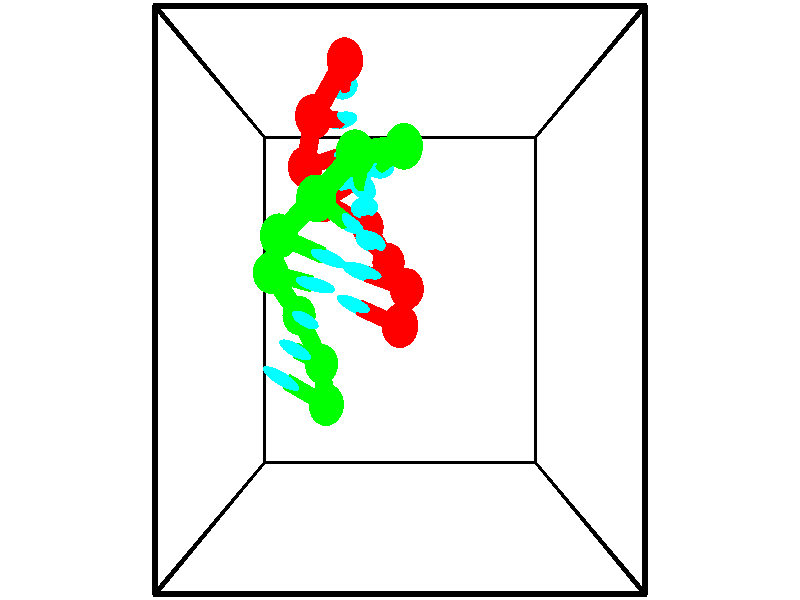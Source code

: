 // switches for output
#declare DRAW_BASES = 1; // possible values are 0, 1; only relevant for DNA ribbons
#declare DRAW_BASES_TYPE = 3; // possible values are 1, 2, 3; only relevant for DNA ribbons
#declare DRAW_FOG = 0; // set to 1 to enable fog

#include "colors.inc"

#include "transforms.inc"
background { rgb <1, 1, 1>}

#default {
   normal{
       ripples 0.25
       frequency 0.20
       turbulence 0.2
       lambda 5
   }
	finish {
		phong 0.1
		phong_size 40.
	}
}

// original window dimensions: 1024x640


// camera settings

camera {
	sky <-0, 1, 0>
	up <-0, 1, 0>
	right 1.6 * <1, 0, 0>
	location <2.5, 2.5, 11.1562>
	look_at <2.5, 2.5, 2.5>
	direction <0, 0, -8.6562>
	angle 67.0682
}


# declare cpy_camera_pos = <2.5, 2.5, 11.1562>;
# if (DRAW_FOG = 1)
fog {
	fog_type 2
	up vnormalize(cpy_camera_pos)
	color rgbt<1,1,1,0.3>
	distance 1e-5
	fog_alt 3e-3
	fog_offset 4
}
# end


// LIGHTS

# declare lum = 6;
global_settings {
	ambient_light rgb lum * <0.05, 0.05, 0.05>
	max_trace_level 15
}# declare cpy_direct_light_amount = 0.25;
light_source
{	1000 * <-1, -1, 1>,
	rgb lum * cpy_direct_light_amount
	parallel
}

light_source
{	1000 * <1, 1, -1>,
	rgb lum * cpy_direct_light_amount
	parallel
}

// strand 0

// nucleotide -1

// particle -1
sphere {
	<1.738419, 5.264497, 2.800730> 0.250000
	pigment { color rgbt <1,0,0,0> }
	no_shadow
}
cylinder {
	<1.697948, 5.200981, 2.407885>,  <1.673666, 5.162872, 2.172177>, 0.100000
	pigment { color rgbt <1,0,0,0> }
	no_shadow
}
cylinder {
	<1.697948, 5.200981, 2.407885>,  <1.738419, 5.264497, 2.800730>, 0.100000
	pigment { color rgbt <1,0,0,0> }
	no_shadow
}

// particle -1
sphere {
	<1.697948, 5.200981, 2.407885> 0.100000
	pigment { color rgbt <1,0,0,0> }
	no_shadow
}
sphere {
	0, 1
	scale<0.080000,0.200000,0.300000>
	matrix <0.185844, -0.972820, 0.138141,
		-0.977356, -0.168543, 0.127937,
		-0.101177, -0.158790, -0.982115,
		1.667595, 5.153344, 2.113250>
	pigment { color rgbt <0,1,1,0> }
	no_shadow
}
cylinder {
	<1.311565, 4.596174, 2.863588>,  <1.738419, 5.264497, 2.800730>, 0.130000
	pigment { color rgbt <1,0,0,0> }
	no_shadow
}

// nucleotide -1

// particle -1
sphere {
	<1.311565, 4.596174, 2.863588> 0.250000
	pigment { color rgbt <1,0,0,0> }
	no_shadow
}
cylinder {
	<1.501263, 4.659000, 2.517080>,  <1.615081, 4.696696, 2.309176>, 0.100000
	pigment { color rgbt <1,0,0,0> }
	no_shadow
}
cylinder {
	<1.501263, 4.659000, 2.517080>,  <1.311565, 4.596174, 2.863588>, 0.100000
	pigment { color rgbt <1,0,0,0> }
	no_shadow
}

// particle -1
sphere {
	<1.501263, 4.659000, 2.517080> 0.100000
	pigment { color rgbt <1,0,0,0> }
	no_shadow
}
sphere {
	0, 1
	scale<0.080000,0.200000,0.300000>
	matrix <0.304506, -0.952492, -0.005995,
		-0.826056, -0.260941, -0.499541,
		0.474245, 0.157065, -0.866269,
		1.643536, 4.706120, 2.257200>
	pigment { color rgbt <0,1,1,0> }
	no_shadow
}
cylinder {
	<1.107128, 4.123170, 2.292862>,  <1.311565, 4.596174, 2.863588>, 0.130000
	pigment { color rgbt <1,0,0,0> }
	no_shadow
}

// nucleotide -1

// particle -1
sphere {
	<1.107128, 4.123170, 2.292862> 0.250000
	pigment { color rgbt <1,0,0,0> }
	no_shadow
}
cylinder {
	<1.486889, 4.239716, 2.245968>,  <1.714745, 4.309643, 2.217831>, 0.100000
	pigment { color rgbt <1,0,0,0> }
	no_shadow
}
cylinder {
	<1.486889, 4.239716, 2.245968>,  <1.107128, 4.123170, 2.292862>, 0.100000
	pigment { color rgbt <1,0,0,0> }
	no_shadow
}

// particle -1
sphere {
	<1.486889, 4.239716, 2.245968> 0.100000
	pigment { color rgbt <1,0,0,0> }
	no_shadow
}
sphere {
	0, 1
	scale<0.080000,0.200000,0.300000>
	matrix <0.295168, -0.955309, 0.016128,
		-0.107298, -0.049916, -0.992973,
		0.949401, 0.291363, -0.117237,
		1.771709, 4.327125, 2.210797>
	pigment { color rgbt <0,1,1,0> }
	no_shadow
}
cylinder {
	<1.302721, 3.764187, 1.735898>,  <1.107128, 4.123170, 2.292862>, 0.130000
	pigment { color rgbt <1,0,0,0> }
	no_shadow
}

// nucleotide -1

// particle -1
sphere {
	<1.302721, 3.764187, 1.735898> 0.250000
	pigment { color rgbt <1,0,0,0> }
	no_shadow
}
cylinder {
	<1.600872, 3.880852, 1.975679>,  <1.779763, 3.950850, 2.119548>, 0.100000
	pigment { color rgbt <1,0,0,0> }
	no_shadow
}
cylinder {
	<1.600872, 3.880852, 1.975679>,  <1.302721, 3.764187, 1.735898>, 0.100000
	pigment { color rgbt <1,0,0,0> }
	no_shadow
}

// particle -1
sphere {
	<1.600872, 3.880852, 1.975679> 0.100000
	pigment { color rgbt <1,0,0,0> }
	no_shadow
}
sphere {
	0, 1
	scale<0.080000,0.200000,0.300000>
	matrix <0.215097, -0.956342, 0.197847,
		0.630988, -0.018530, -0.775572,
		0.745378, 0.291662, 0.599454,
		1.824485, 3.968350, 2.155516>
	pigment { color rgbt <0,1,1,0> }
	no_shadow
}
cylinder {
	<1.988646, 3.467917, 1.565099>,  <1.302721, 3.764187, 1.735898>, 0.130000
	pigment { color rgbt <1,0,0,0> }
	no_shadow
}

// nucleotide -1

// particle -1
sphere {
	<1.988646, 3.467917, 1.565099> 0.250000
	pigment { color rgbt <1,0,0,0> }
	no_shadow
}
cylinder {
	<1.981434, 3.561783, 1.953863>,  <1.977107, 3.618103, 2.187121>, 0.100000
	pigment { color rgbt <1,0,0,0> }
	no_shadow
}
cylinder {
	<1.981434, 3.561783, 1.953863>,  <1.988646, 3.467917, 1.565099>, 0.100000
	pigment { color rgbt <1,0,0,0> }
	no_shadow
}

// particle -1
sphere {
	<1.981434, 3.561783, 1.953863> 0.100000
	pigment { color rgbt <1,0,0,0> }
	no_shadow
}
sphere {
	0, 1
	scale<0.080000,0.200000,0.300000>
	matrix <0.122276, -0.964253, 0.235085,
		0.992332, 0.123080, -0.011308,
		-0.018030, 0.234665, 0.971909,
		1.976025, 3.632182, 2.245436>
	pigment { color rgbt <0,1,1,0> }
	no_shadow
}
cylinder {
	<2.322038, 2.985094, 1.783044>,  <1.988646, 3.467917, 1.565099>, 0.130000
	pigment { color rgbt <1,0,0,0> }
	no_shadow
}

// nucleotide -1

// particle -1
sphere {
	<2.322038, 2.985094, 1.783044> 0.250000
	pigment { color rgbt <1,0,0,0> }
	no_shadow
}
cylinder {
	<2.180733, 3.109482, 2.135975>,  <2.095949, 3.184114, 2.347734>, 0.100000
	pigment { color rgbt <1,0,0,0> }
	no_shadow
}
cylinder {
	<2.180733, 3.109482, 2.135975>,  <2.322038, 2.985094, 1.783044>, 0.100000
	pigment { color rgbt <1,0,0,0> }
	no_shadow
}

// particle -1
sphere {
	<2.180733, 3.109482, 2.135975> 0.100000
	pigment { color rgbt <1,0,0,0> }
	no_shadow
}
sphere {
	0, 1
	scale<0.080000,0.200000,0.300000>
	matrix <-0.070777, -0.949319, 0.306242,
		0.932843, 0.045736, 0.357370,
		-0.353264, 0.310969, 0.882328,
		2.074754, 3.202772, 2.400673>
	pigment { color rgbt <0,1,1,0> }
	no_shadow
}
cylinder {
	<2.599146, 2.637242, 2.309127>,  <2.322038, 2.985094, 1.783044>, 0.130000
	pigment { color rgbt <1,0,0,0> }
	no_shadow
}

// nucleotide -1

// particle -1
sphere {
	<2.599146, 2.637242, 2.309127> 0.250000
	pigment { color rgbt <1,0,0,0> }
	no_shadow
}
cylinder {
	<2.236073, 2.746891, 2.436230>,  <2.018229, 2.812680, 2.512491>, 0.100000
	pigment { color rgbt <1,0,0,0> }
	no_shadow
}
cylinder {
	<2.236073, 2.746891, 2.436230>,  <2.599146, 2.637242, 2.309127>, 0.100000
	pigment { color rgbt <1,0,0,0> }
	no_shadow
}

// particle -1
sphere {
	<2.236073, 2.746891, 2.436230> 0.100000
	pigment { color rgbt <1,0,0,0> }
	no_shadow
}
sphere {
	0, 1
	scale<0.080000,0.200000,0.300000>
	matrix <-0.196552, -0.946690, 0.255235,
		0.370782, 0.169217, 0.913174,
		-0.907683, 0.274122, 0.317756,
		1.963768, 2.829128, 2.531556>
	pigment { color rgbt <0,1,1,0> }
	no_shadow
}
cylinder {
	<2.498436, 2.206790, 2.941433>,  <2.599146, 2.637242, 2.309127>, 0.130000
	pigment { color rgbt <1,0,0,0> }
	no_shadow
}

// nucleotide -1

// particle -1
sphere {
	<2.498436, 2.206790, 2.941433> 0.250000
	pigment { color rgbt <1,0,0,0> }
	no_shadow
}
cylinder {
	<2.144676, 2.334126, 2.804907>,  <1.932420, 2.410527, 2.722991>, 0.100000
	pigment { color rgbt <1,0,0,0> }
	no_shadow
}
cylinder {
	<2.144676, 2.334126, 2.804907>,  <2.498436, 2.206790, 2.941433>, 0.100000
	pigment { color rgbt <1,0,0,0> }
	no_shadow
}

// particle -1
sphere {
	<2.144676, 2.334126, 2.804907> 0.100000
	pigment { color rgbt <1,0,0,0> }
	no_shadow
}
sphere {
	0, 1
	scale<0.080000,0.200000,0.300000>
	matrix <-0.397929, -0.896457, 0.194984,
		-0.243902, 0.308262, 0.919503,
		-0.884401, 0.318340, -0.341314,
		1.879356, 2.429627, 2.702513>
	pigment { color rgbt <0,1,1,0> }
	no_shadow
}
// strand 1

// nucleotide -1

// particle -1
sphere {
	<1.442862, 1.247174, 2.495731> 0.250000
	pigment { color rgbt <0,1,0,0> }
	no_shadow
}
cylinder {
	<1.093102, 1.430218, 2.560249>,  <0.883245, 1.540044, 2.598961>, 0.100000
	pigment { color rgbt <0,1,0,0> }
	no_shadow
}
cylinder {
	<1.093102, 1.430218, 2.560249>,  <1.442862, 1.247174, 2.495731>, 0.100000
	pigment { color rgbt <0,1,0,0> }
	no_shadow
}

// particle -1
sphere {
	<1.093102, 1.430218, 2.560249> 0.100000
	pigment { color rgbt <0,1,0,0> }
	no_shadow
}
sphere {
	0, 1
	scale<0.080000,0.200000,0.300000>
	matrix <0.439633, 0.887872, -0.135672,
		-0.205296, -0.047720, -0.977536,
		-0.874401, 0.457609, 0.161297,
		0.830781, 1.567501, 2.608638>
	pigment { color rgbt <0,1,1,0> }
	no_shadow
}
cylinder {
	<1.308826, 1.689930, 1.987258>,  <1.442862, 1.247174, 2.495731>, 0.130000
	pigment { color rgbt <0,1,0,0> }
	no_shadow
}

// nucleotide -1

// particle -1
sphere {
	<1.308826, 1.689930, 1.987258> 0.250000
	pigment { color rgbt <0,1,0,0> }
	no_shadow
}
cylinder {
	<1.140457, 1.814114, 2.328184>,  <1.039436, 1.888624, 2.532740>, 0.100000
	pigment { color rgbt <0,1,0,0> }
	no_shadow
}
cylinder {
	<1.140457, 1.814114, 2.328184>,  <1.308826, 1.689930, 1.987258>, 0.100000
	pigment { color rgbt <0,1,0,0> }
	no_shadow
}

// particle -1
sphere {
	<1.140457, 1.814114, 2.328184> 0.100000
	pigment { color rgbt <0,1,0,0> }
	no_shadow
}
sphere {
	0, 1
	scale<0.080000,0.200000,0.300000>
	matrix <0.414882, 0.901459, -0.123467,
		-0.806658, 0.301640, -0.508248,
		-0.420922, 0.310459, 0.852314,
		1.014180, 1.907251, 2.583879>
	pigment { color rgbt <0,1,1,0> }
	no_shadow
}
cylinder {
	<0.956724, 2.301384, 1.921711>,  <1.308826, 1.689930, 1.987258>, 0.130000
	pigment { color rgbt <0,1,0,0> }
	no_shadow
}

// nucleotide -1

// particle -1
sphere {
	<0.956724, 2.301384, 1.921711> 0.250000
	pigment { color rgbt <0,1,0,0> }
	no_shadow
}
cylinder {
	<1.070618, 2.279949, 2.304554>,  <1.138954, 2.267088, 2.534260>, 0.100000
	pigment { color rgbt <0,1,0,0> }
	no_shadow
}
cylinder {
	<1.070618, 2.279949, 2.304554>,  <0.956724, 2.301384, 1.921711>, 0.100000
	pigment { color rgbt <0,1,0,0> }
	no_shadow
}

// particle -1
sphere {
	<1.070618, 2.279949, 2.304554> 0.100000
	pigment { color rgbt <0,1,0,0> }
	no_shadow
}
sphere {
	0, 1
	scale<0.080000,0.200000,0.300000>
	matrix <0.412547, 0.908095, -0.071889,
		-0.865292, 0.415321, 0.280673,
		0.284735, -0.053586, 0.957107,
		1.156038, 2.263873, 2.591686>
	pigment { color rgbt <0,1,1,0> }
	no_shadow
}
cylinder {
	<0.640126, 2.824017, 2.470202>,  <0.956724, 2.301384, 1.921711>, 0.130000
	pigment { color rgbt <0,1,0,0> }
	no_shadow
}

// nucleotide -1

// particle -1
sphere {
	<0.640126, 2.824017, 2.470202> 0.250000
	pigment { color rgbt <0,1,0,0> }
	no_shadow
}
cylinder {
	<1.018593, 2.741577, 2.570036>,  <1.245673, 2.692114, 2.629936>, 0.100000
	pigment { color rgbt <0,1,0,0> }
	no_shadow
}
cylinder {
	<1.018593, 2.741577, 2.570036>,  <0.640126, 2.824017, 2.470202>, 0.100000
	pigment { color rgbt <0,1,0,0> }
	no_shadow
}

// particle -1
sphere {
	<1.018593, 2.741577, 2.570036> 0.100000
	pigment { color rgbt <0,1,0,0> }
	no_shadow
}
sphere {
	0, 1
	scale<0.080000,0.200000,0.300000>
	matrix <0.219802, 0.975142, -0.028024,
		-0.237605, 0.081375, 0.967947,
		0.946166, -0.206098, 0.249585,
		1.302443, 2.679748, 2.644912>
	pigment { color rgbt <0,1,1,0> }
	no_shadow
}
cylinder {
	<0.876071, 3.216693, 3.050077>,  <0.640126, 2.824017, 2.470202>, 0.130000
	pigment { color rgbt <0,1,0,0> }
	no_shadow
}

// nucleotide -1

// particle -1
sphere {
	<0.876071, 3.216693, 3.050077> 0.250000
	pigment { color rgbt <0,1,0,0> }
	no_shadow
}
cylinder {
	<1.224358, 3.091362, 2.898457>,  <1.433329, 3.016163, 2.807484>, 0.100000
	pigment { color rgbt <0,1,0,0> }
	no_shadow
}
cylinder {
	<1.224358, 3.091362, 2.898457>,  <0.876071, 3.216693, 3.050077>, 0.100000
	pigment { color rgbt <0,1,0,0> }
	no_shadow
}

// particle -1
sphere {
	<1.224358, 3.091362, 2.898457> 0.100000
	pigment { color rgbt <0,1,0,0> }
	no_shadow
}
sphere {
	0, 1
	scale<0.080000,0.200000,0.300000>
	matrix <0.384461, 0.914313, 0.127363,
		0.306666, -0.256627, 0.916569,
		0.870715, -0.313328, -0.379052,
		1.485572, 2.997364, 2.784741>
	pigment { color rgbt <0,1,1,0> }
	no_shadow
}
cylinder {
	<1.434671, 3.575350, 3.485756>,  <0.876071, 3.216693, 3.050077>, 0.130000
	pigment { color rgbt <0,1,0,0> }
	no_shadow
}

// nucleotide -1

// particle -1
sphere {
	<1.434671, 3.575350, 3.485756> 0.250000
	pigment { color rgbt <0,1,0,0> }
	no_shadow
}
cylinder {
	<1.629967, 3.464615, 3.154701>,  <1.747144, 3.398174, 2.956069>, 0.100000
	pigment { color rgbt <0,1,0,0> }
	no_shadow
}
cylinder {
	<1.629967, 3.464615, 3.154701>,  <1.434671, 3.575350, 3.485756>, 0.100000
	pigment { color rgbt <0,1,0,0> }
	no_shadow
}

// particle -1
sphere {
	<1.629967, 3.464615, 3.154701> 0.100000
	pigment { color rgbt <0,1,0,0> }
	no_shadow
}
sphere {
	0, 1
	scale<0.080000,0.200000,0.300000>
	matrix <0.305136, 0.942648, -0.135303,
		0.817627, -0.186481, 0.544712,
		0.488240, -0.276838, -0.827637,
		1.776439, 3.381563, 2.906410>
	pigment { color rgbt <0,1,1,0> }
	no_shadow
}
cylinder {
	<1.934899, 4.049575, 3.488495>,  <1.434671, 3.575350, 3.485756>, 0.130000
	pigment { color rgbt <0,1,0,0> }
	no_shadow
}

// nucleotide -1

// particle -1
sphere {
	<1.934899, 4.049575, 3.488495> 0.250000
	pigment { color rgbt <0,1,0,0> }
	no_shadow
}
cylinder {
	<1.958092, 3.912239, 3.113527>,  <1.972008, 3.829838, 2.888546>, 0.100000
	pigment { color rgbt <0,1,0,0> }
	no_shadow
}
cylinder {
	<1.958092, 3.912239, 3.113527>,  <1.934899, 4.049575, 3.488495>, 0.100000
	pigment { color rgbt <0,1,0,0> }
	no_shadow
}

// particle -1
sphere {
	<1.958092, 3.912239, 3.113527> 0.100000
	pigment { color rgbt <0,1,0,0> }
	no_shadow
}
sphere {
	0, 1
	scale<0.080000,0.200000,0.300000>
	matrix <0.330094, 0.892778, -0.306571,
		0.942166, -0.291661, 0.165099,
		0.057982, -0.343339, -0.937420,
		1.975486, 3.809237, 2.832301>
	pigment { color rgbt <0,1,1,0> }
	no_shadow
}
cylinder {
	<2.550973, 4.179987, 3.234657>,  <1.934899, 4.049575, 3.488495>, 0.130000
	pigment { color rgbt <0,1,0,0> }
	no_shadow
}

// nucleotide -1

// particle -1
sphere {
	<2.550973, 4.179987, 3.234657> 0.250000
	pigment { color rgbt <0,1,0,0> }
	no_shadow
}
cylinder {
	<2.351868, 4.121117, 2.892763>,  <2.232404, 4.085794, 2.687627>, 0.100000
	pigment { color rgbt <0,1,0,0> }
	no_shadow
}
cylinder {
	<2.351868, 4.121117, 2.892763>,  <2.550973, 4.179987, 3.234657>, 0.100000
	pigment { color rgbt <0,1,0,0> }
	no_shadow
}

// particle -1
sphere {
	<2.351868, 4.121117, 2.892763> 0.100000
	pigment { color rgbt <0,1,0,0> }
	no_shadow
}
sphere {
	0, 1
	scale<0.080000,0.200000,0.300000>
	matrix <0.319191, 0.885246, -0.338316,
		0.806441, -0.441224, -0.393666,
		-0.497764, -0.147177, -0.854734,
		2.202538, 4.076963, 2.636343>
	pigment { color rgbt <0,1,1,0> }
	no_shadow
}
// box output
cylinder {
	<0.000000, 0.000000, 0.000000>,  <5.000000, 0.000000, 0.000000>, 0.025000
	pigment { color rgbt <0,0,0,0> }
	no_shadow
}
cylinder {
	<0.000000, 0.000000, 0.000000>,  <0.000000, 5.000000, 0.000000>, 0.025000
	pigment { color rgbt <0,0,0,0> }
	no_shadow
}
cylinder {
	<0.000000, 0.000000, 0.000000>,  <0.000000, 0.000000, 5.000000>, 0.025000
	pigment { color rgbt <0,0,0,0> }
	no_shadow
}
cylinder {
	<5.000000, 5.000000, 5.000000>,  <0.000000, 5.000000, 5.000000>, 0.025000
	pigment { color rgbt <0,0,0,0> }
	no_shadow
}
cylinder {
	<5.000000, 5.000000, 5.000000>,  <5.000000, 0.000000, 5.000000>, 0.025000
	pigment { color rgbt <0,0,0,0> }
	no_shadow
}
cylinder {
	<5.000000, 5.000000, 5.000000>,  <5.000000, 5.000000, 0.000000>, 0.025000
	pigment { color rgbt <0,0,0,0> }
	no_shadow
}
cylinder {
	<0.000000, 0.000000, 5.000000>,  <0.000000, 5.000000, 5.000000>, 0.025000
	pigment { color rgbt <0,0,0,0> }
	no_shadow
}
cylinder {
	<0.000000, 0.000000, 5.000000>,  <5.000000, 0.000000, 5.000000>, 0.025000
	pigment { color rgbt <0,0,0,0> }
	no_shadow
}
cylinder {
	<5.000000, 5.000000, 0.000000>,  <0.000000, 5.000000, 0.000000>, 0.025000
	pigment { color rgbt <0,0,0,0> }
	no_shadow
}
cylinder {
	<5.000000, 5.000000, 0.000000>,  <5.000000, 0.000000, 0.000000>, 0.025000
	pigment { color rgbt <0,0,0,0> }
	no_shadow
}
cylinder {
	<5.000000, 0.000000, 5.000000>,  <5.000000, 0.000000, 0.000000>, 0.025000
	pigment { color rgbt <0,0,0,0> }
	no_shadow
}
cylinder {
	<0.000000, 5.000000, 0.000000>,  <0.000000, 5.000000, 5.000000>, 0.025000
	pigment { color rgbt <0,0,0,0> }
	no_shadow
}
// end of box output
